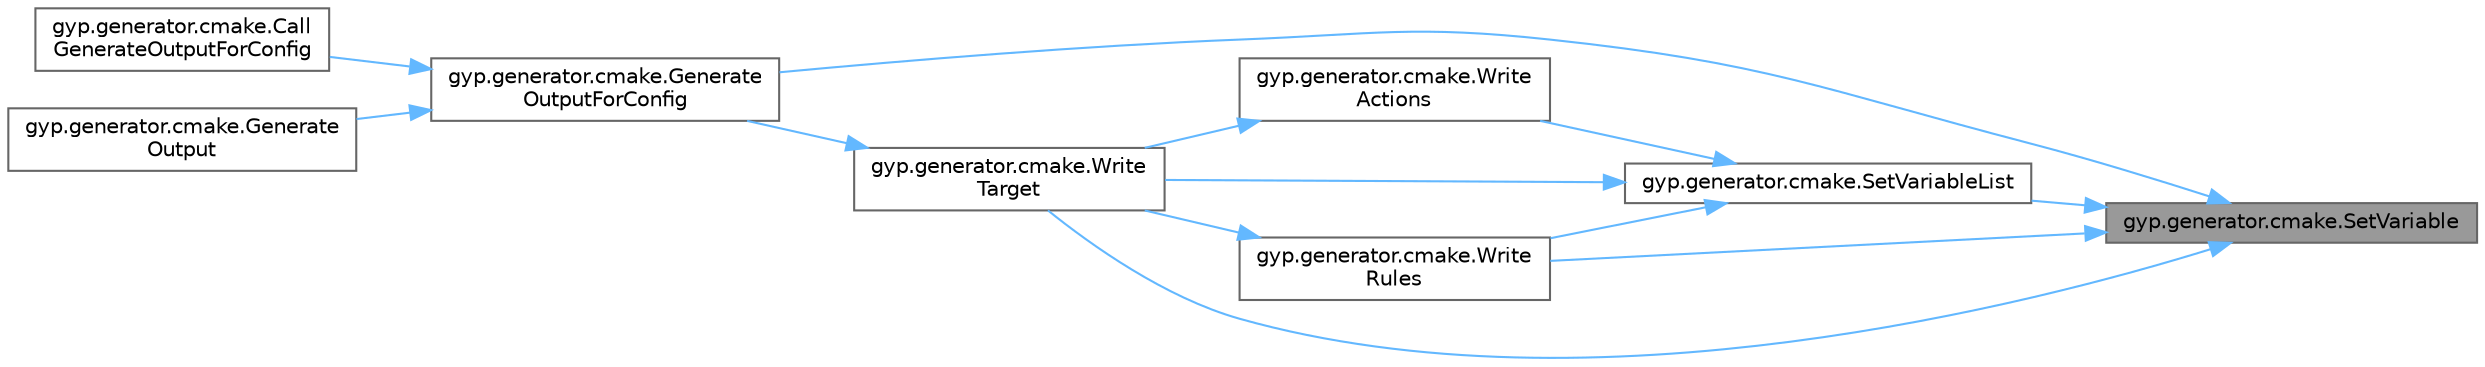 digraph "gyp.generator.cmake.SetVariable"
{
 // LATEX_PDF_SIZE
  bgcolor="transparent";
  edge [fontname=Helvetica,fontsize=10,labelfontname=Helvetica,labelfontsize=10];
  node [fontname=Helvetica,fontsize=10,shape=box,height=0.2,width=0.4];
  rankdir="RL";
  Node1 [id="Node000001",label="gyp.generator.cmake.SetVariable",height=0.2,width=0.4,color="gray40", fillcolor="grey60", style="filled", fontcolor="black",tooltip=" "];
  Node1 -> Node2 [id="edge13_Node000001_Node000002",dir="back",color="steelblue1",style="solid",tooltip=" "];
  Node2 [id="Node000002",label="gyp.generator.cmake.Generate\lOutputForConfig",height=0.2,width=0.4,color="grey40", fillcolor="white", style="filled",URL="$namespacegyp_1_1generator_1_1cmake.html#a165dcf6424838a1400df19070be8b2ff",tooltip=" "];
  Node2 -> Node3 [id="edge14_Node000002_Node000003",dir="back",color="steelblue1",style="solid",tooltip=" "];
  Node3 [id="Node000003",label="gyp.generator.cmake.Call\lGenerateOutputForConfig",height=0.2,width=0.4,color="grey40", fillcolor="white", style="filled",URL="$namespacegyp_1_1generator_1_1cmake.html#adf0ee6fbcd0833c9f6b2023f1e38a92b",tooltip=" "];
  Node2 -> Node4 [id="edge15_Node000002_Node000004",dir="back",color="steelblue1",style="solid",tooltip=" "];
  Node4 [id="Node000004",label="gyp.generator.cmake.Generate\lOutput",height=0.2,width=0.4,color="grey40", fillcolor="white", style="filled",URL="$namespacegyp_1_1generator_1_1cmake.html#af5d8157ae03ee9d229bf36a2e99d7dec",tooltip=" "];
  Node1 -> Node5 [id="edge16_Node000001_Node000005",dir="back",color="steelblue1",style="solid",tooltip=" "];
  Node5 [id="Node000005",label="gyp.generator.cmake.SetVariableList",height=0.2,width=0.4,color="grey40", fillcolor="white", style="filled",URL="$namespacegyp_1_1generator_1_1cmake.html#a930ecc27bac8e8eff33eb4523b82a5ba",tooltip=" "];
  Node5 -> Node6 [id="edge17_Node000005_Node000006",dir="back",color="steelblue1",style="solid",tooltip=" "];
  Node6 [id="Node000006",label="gyp.generator.cmake.Write\lActions",height=0.2,width=0.4,color="grey40", fillcolor="white", style="filled",URL="$namespacegyp_1_1generator_1_1cmake.html#ab5b121f0489273f2a2150200c10ec415",tooltip=" "];
  Node6 -> Node7 [id="edge18_Node000006_Node000007",dir="back",color="steelblue1",style="solid",tooltip=" "];
  Node7 [id="Node000007",label="gyp.generator.cmake.Write\lTarget",height=0.2,width=0.4,color="grey40", fillcolor="white", style="filled",URL="$namespacegyp_1_1generator_1_1cmake.html#a03c12668c7f3b1764561e6d887e482b3",tooltip=" "];
  Node7 -> Node2 [id="edge19_Node000007_Node000002",dir="back",color="steelblue1",style="solid",tooltip=" "];
  Node5 -> Node8 [id="edge20_Node000005_Node000008",dir="back",color="steelblue1",style="solid",tooltip=" "];
  Node8 [id="Node000008",label="gyp.generator.cmake.Write\lRules",height=0.2,width=0.4,color="grey40", fillcolor="white", style="filled",URL="$namespacegyp_1_1generator_1_1cmake.html#a0d654706899f964a89c6768c69149645",tooltip=" "];
  Node8 -> Node7 [id="edge21_Node000008_Node000007",dir="back",color="steelblue1",style="solid",tooltip=" "];
  Node5 -> Node7 [id="edge22_Node000005_Node000007",dir="back",color="steelblue1",style="solid",tooltip=" "];
  Node1 -> Node8 [id="edge23_Node000001_Node000008",dir="back",color="steelblue1",style="solid",tooltip=" "];
  Node1 -> Node7 [id="edge24_Node000001_Node000007",dir="back",color="steelblue1",style="solid",tooltip=" "];
}
